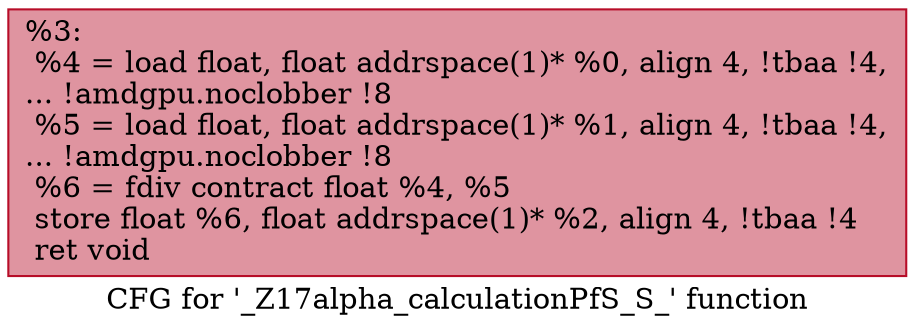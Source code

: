 digraph "CFG for '_Z17alpha_calculationPfS_S_' function" {
	label="CFG for '_Z17alpha_calculationPfS_S_' function";

	Node0x564cb20 [shape=record,color="#b70d28ff", style=filled, fillcolor="#b70d2870",label="{%3:\l  %4 = load float, float addrspace(1)* %0, align 4, !tbaa !4,\l... !amdgpu.noclobber !8\l  %5 = load float, float addrspace(1)* %1, align 4, !tbaa !4,\l... !amdgpu.noclobber !8\l  %6 = fdiv contract float %4, %5\l  store float %6, float addrspace(1)* %2, align 4, !tbaa !4\l  ret void\l}"];
}
